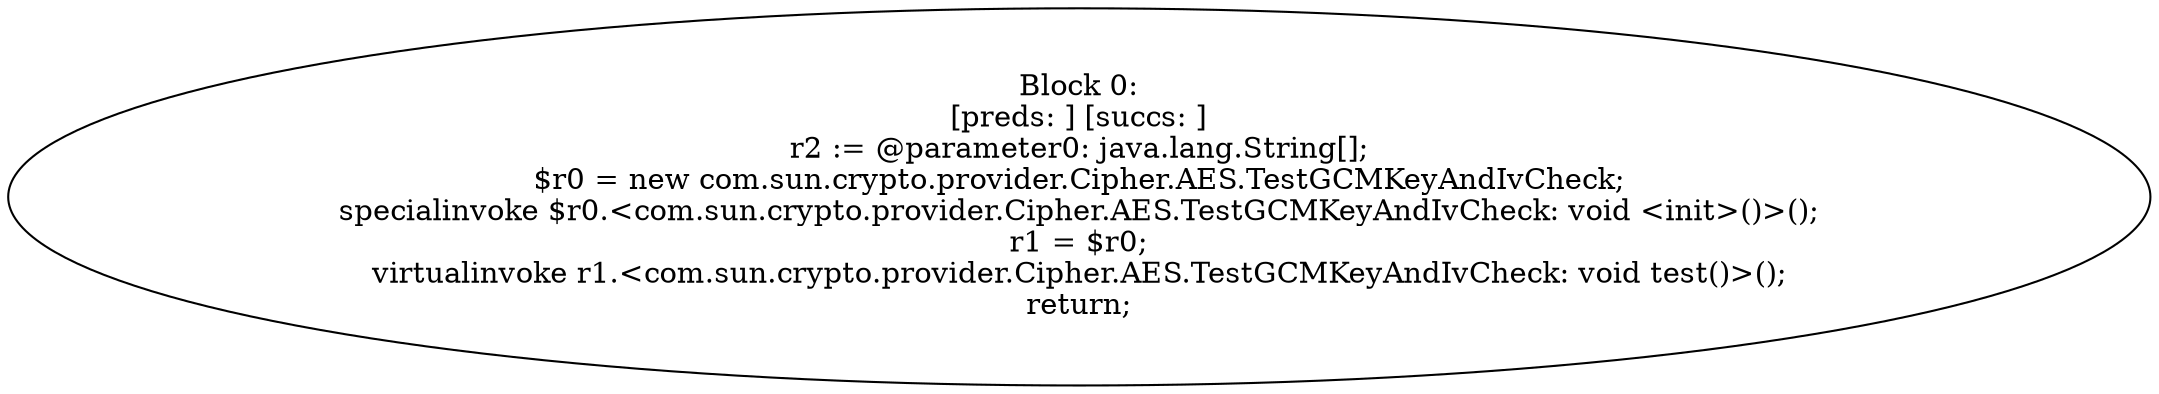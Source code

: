 digraph "unitGraph" {
    "Block 0:
[preds: ] [succs: ]
r2 := @parameter0: java.lang.String[];
$r0 = new com.sun.crypto.provider.Cipher.AES.TestGCMKeyAndIvCheck;
specialinvoke $r0.<com.sun.crypto.provider.Cipher.AES.TestGCMKeyAndIvCheck: void <init>()>();
r1 = $r0;
virtualinvoke r1.<com.sun.crypto.provider.Cipher.AES.TestGCMKeyAndIvCheck: void test()>();
return;
"
}
